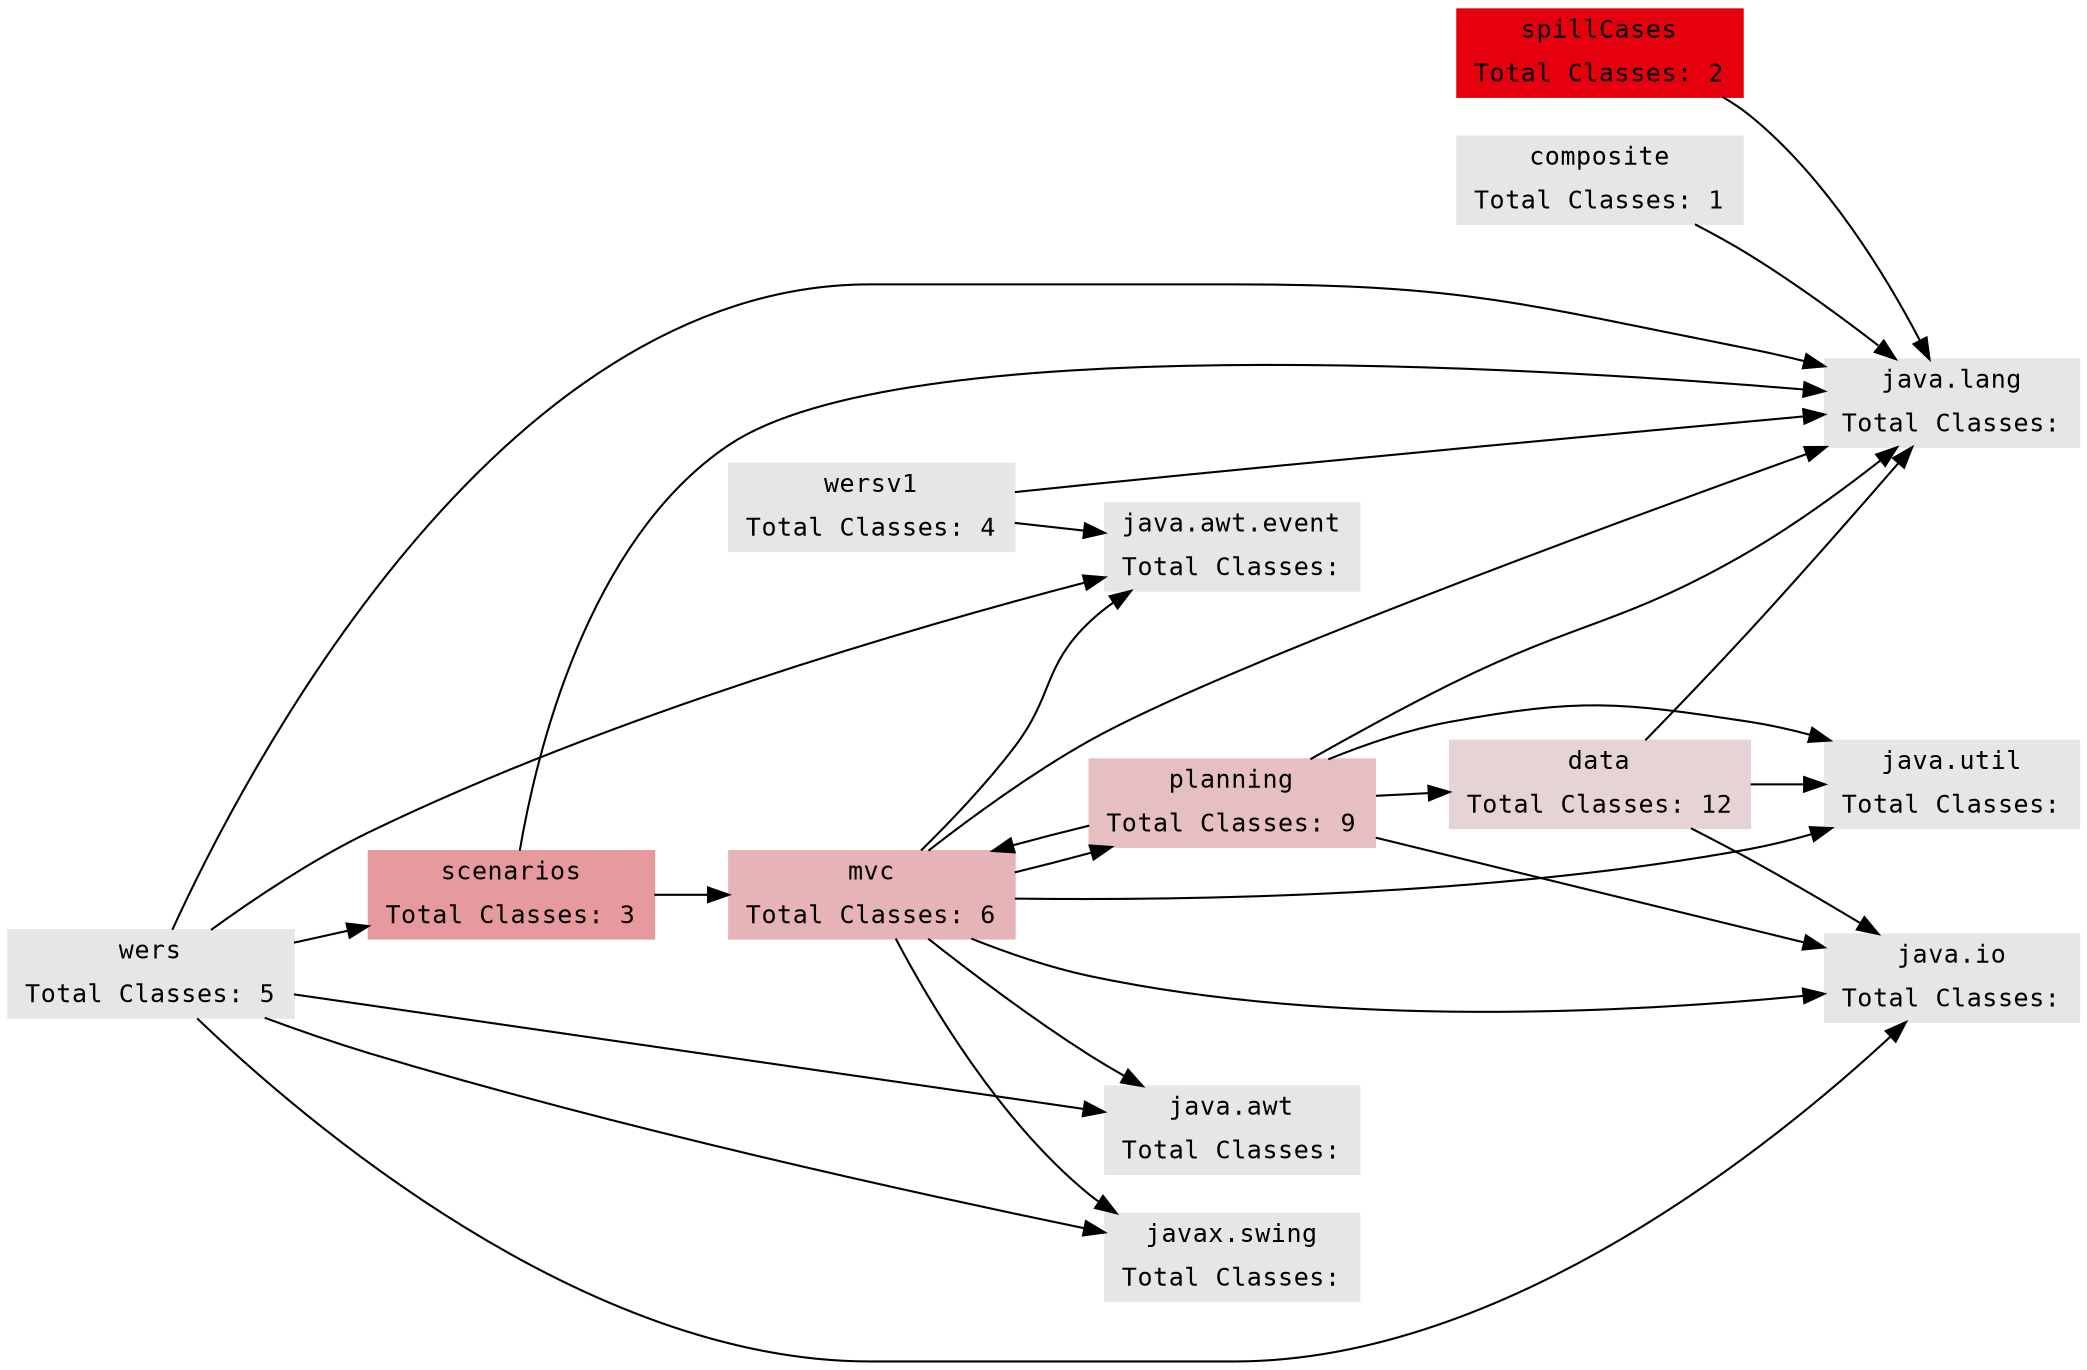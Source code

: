 
digraph g {
        graph [
	    rankdir = "LR"
	];
	node [
	    fontsize = "12"
	    fontname = "Courier"
	    shape = "ellipse"
	];
	edge[];
	"composite" [
        label="composite | Total Classes: 1"
	shape="record"
	color=".99 0 .9"
	style=filled
    ];
    "composite" -> "java.lang"
    "data" [
        label="data | Total Classes: 12"
	shape="record"
	color=".99 0.08 .9"
	style=filled
    ];
    "data" -> "java.io"
    "data" -> "java.lang"
    "data" -> "java.util"
    "java.awt" [
        label="java.awt | Total Classes: "
	shape="record"
	color=".99 0.0 .9"
	style=filled
    ];
    "java.awt.event" [
        label="java.awt.event | Total Classes: "
	shape="record"
	color=".99 0.0 .9"
	style=filled
    ];
    "java.io" [
        label="java.io | Total Classes: "
	shape="record"
	color=".99 0.0 .9"
	style=filled
    ];
    "java.lang" [
        label="java.lang | Total Classes: "
	shape="record"
	color=".99 0.0 .9"
	style=filled
    ];
    "java.util" [
        label="java.util | Total Classes: "
	shape="record"
	color=".99 0.0 .9"
	style=filled
    ];
    "javax.swing" [
        label="javax.swing | Total Classes: "
	shape="record"
	color=".99 0.0 .9"
	style=filled
    ];
    "mvc" [
        label="mvc | Total Classes: 6"
	shape="record"
	color=".99 0.22 .9"
	style=filled
    ];
    "mvc" -> "java.awt"
    "mvc" -> "java.awt.event"
    "mvc" -> "java.io"
    "mvc" -> "java.lang"
    "mvc" -> "java.util"
    "mvc" -> "javax.swing"
    "mvc" -> "planning"
    "planning" [
        label="planning | Total Classes: 9"
	shape="record"
	color=".99 0.17 .9"
	style=filled
    ];
    "planning" -> "data"
    "planning" -> "java.io"
    "planning" -> "java.lang"
    "planning" -> "java.util"
    "planning" -> "mvc"
    "scenarios" [
        label="scenarios | Total Classes: 3"
	shape="record"
	color=".99 0.33 .9"
	style=filled
    ];
    "scenarios" -> "java.lang"
    "scenarios" -> "mvc"
    "spillCases" [
        label="spillCases | Total Classes: 2"
	shape="record"
	color=".99 1 .9"
	style=filled
    ];
    "spillCases" -> "java.lang"
    "wers" [
        label="wers | Total Classes: 5"
	shape="record"
	color=".99 0 .9"
	style=filled
    ];
    "wers" -> "java.awt"
    "wers" -> "java.awt.event"
    "wers" -> "java.io"
    "wers" -> "java.lang"
    "wers" -> "javax.swing"
    "wers" -> "scenarios"
    "wersv1" [
        label="wersv1 | Total Classes: 4"
	shape="record"
	color=".99 0 .9"
	style=filled
    ];
    "wersv1" -> "java.awt.event"
    "wersv1" -> "java.lang"
    
}
